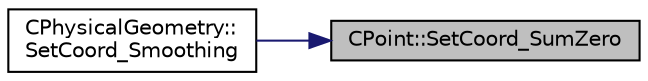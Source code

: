 digraph "CPoint::SetCoord_SumZero"
{
 // LATEX_PDF_SIZE
  edge [fontname="Helvetica",fontsize="10",labelfontname="Helvetica",labelfontsize="10"];
  node [fontname="Helvetica",fontsize="10",shape=record];
  rankdir="RL";
  Node1 [label="CPoint::SetCoord_SumZero",height=0.2,width=0.4,color="black", fillcolor="grey75", style="filled", fontcolor="black",tooltip="Initialize the vector Coord_Sum."];
  Node1 -> Node2 [dir="back",color="midnightblue",fontsize="10",style="solid",fontname="Helvetica"];
  Node2 [label="CPhysicalGeometry::\lSetCoord_Smoothing",height=0.2,width=0.4,color="black", fillcolor="white", style="filled",URL="$classCPhysicalGeometry.html#a7bf930d9dff12a86e108eead294eef5c",tooltip="Do an implicit smoothing of the grid coordinates."];
}
